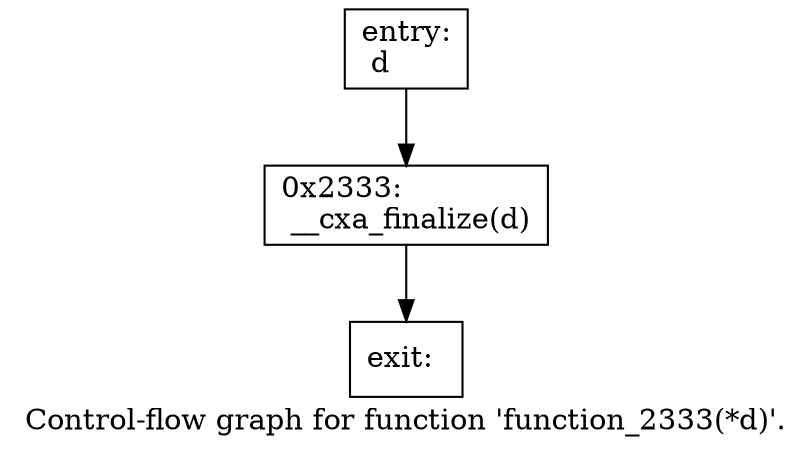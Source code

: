 digraph "Control-flow graph for function 'function_2333(*d)'." {
  label="Control-flow graph for function 'function_2333(*d)'.";
  node [shape=record];

  Node0770F6B0 [label="{entry:\l  d\l}"];
  Node0770F6B0 -> Node0770FE00;
  Node0770FE00 [label="{0x2333:\l  __cxa_finalize(d)\l}"];
  Node0770FE00 -> Node0770FA58;
  Node0770FA58 [label="{exit:\l}"];

}
